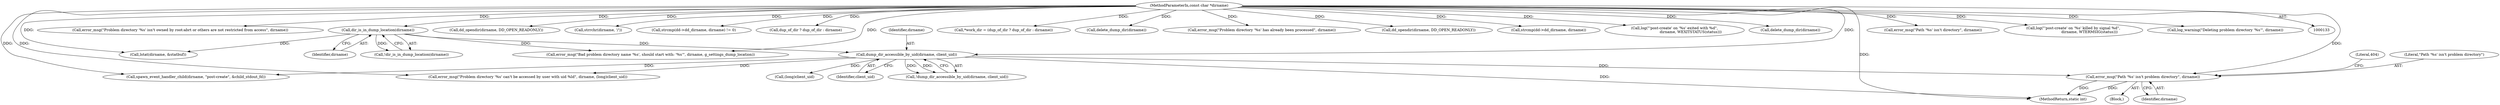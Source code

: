 digraph "0_abrt_8939398b82006ba1fec4ed491339fc075f43fc7c_0@pointer" {
"1000251" [label="(Call,error_msg(\"Path '%s' isn't problem directory\", dirname))"];
"1000242" [label="(Call,dump_dir_accessible_by_uid(dirname, client_uid))"];
"1000138" [label="(Call,dir_is_in_dump_location(dirname))"];
"1000134" [label="(MethodParameterIn,const char *dirname)"];
"1000244" [label="(Identifier,client_uid)"];
"1000211" [label="(Call,error_msg(\"Problem directory '%s' isn't owned by root:abrt or others are not restricted from access\", dirname))"];
"1000154" [label="(Call,lstat(dirname, &statbuf))"];
"1000219" [label="(Call,dd_opendir(dirname, DD_OPEN_READONLY))"];
"1000542" [label="(Call,strrchr(dirname, '/'))"];
"1000468" [label="(Call,strcmp(dd->dd_dirname, dirname) != 0)"];
"1000417" [label="(Call,dup_of_dir ? dup_of_dir : dirname)"];
"1000256" [label="(Call,error_msg(\"Problem directory '%s' can't be accessed by user with uid %ld\", dirname, (long)client_uid))"];
"1000251" [label="(Call,error_msg(\"Path '%s' isn't problem directory\", dirname))"];
"1000259" [label="(Call,(long)client_uid)"];
"1000141" [label="(Call,error_msg(\"Bad problem directory name '%s', should start with: '%s'\", dirname, g_settings_dump_location))"];
"1000243" [label="(Identifier,dirname)"];
"1000241" [label="(Call,!dump_dir_accessible_by_uid(dirname, client_uid))"];
"1000242" [label="(Call,dump_dir_accessible_by_uid(dirname, client_uid))"];
"1000255" [label="(Literal,404)"];
"1000138" [label="(Call,dir_is_in_dump_location(dirname))"];
"1000250" [label="(Block,)"];
"1000415" [label="(Call,*work_dir = (dup_of_dir ? dup_of_dir : dirname))"];
"1000582" [label="(Call,delete_dump_dir(dirname))"];
"1000234" [label="(Call,error_msg(\"Problem directory '%s' has already been processed\", dirname))"];
"1000139" [label="(Identifier,dirname)"];
"1000253" [label="(Identifier,dirname)"];
"1000137" [label="(Call,!dir_is_in_dump_location(dirname))"];
"1000479" [label="(Call,dd_opendir(dirname, DD_OPEN_READONLY))"];
"1000469" [label="(Call,strcmp(dd->dd_dirname, dirname))"];
"1000408" [label="(Call,log(\"'post-create' on '%s' exited with %d\",\n                            dirname, WEXITSTATUS(status)))"];
"1000551" [label="(Call,delete_dump_dir(dirname))"];
"1000593" [label="(MethodReturn,static int)"];
"1000268" [label="(Call,spawn_event_handler_child(dirname, \"post-create\", &child_stdout_fd))"];
"1000252" [label="(Literal,\"Path '%s' isn't problem directory\")"];
"1000165" [label="(Call,error_msg(\"Path '%s' isn't directory\", dirname))"];
"1000398" [label="(Call,log(\"'post-create' on '%s' killed by signal %d\",\n                            dirname, WTERMSIG(status)))"];
"1000579" [label="(Call,log_warning(\"Deleting problem directory '%s'\", dirname))"];
"1000134" [label="(MethodParameterIn,const char *dirname)"];
"1000251" -> "1000250"  [label="AST: "];
"1000251" -> "1000253"  [label="CFG: "];
"1000252" -> "1000251"  [label="AST: "];
"1000253" -> "1000251"  [label="AST: "];
"1000255" -> "1000251"  [label="CFG: "];
"1000251" -> "1000593"  [label="DDG: "];
"1000251" -> "1000593"  [label="DDG: "];
"1000242" -> "1000251"  [label="DDG: "];
"1000134" -> "1000251"  [label="DDG: "];
"1000242" -> "1000241"  [label="AST: "];
"1000242" -> "1000244"  [label="CFG: "];
"1000243" -> "1000242"  [label="AST: "];
"1000244" -> "1000242"  [label="AST: "];
"1000241" -> "1000242"  [label="CFG: "];
"1000242" -> "1000593"  [label="DDG: "];
"1000242" -> "1000241"  [label="DDG: "];
"1000242" -> "1000241"  [label="DDG: "];
"1000138" -> "1000242"  [label="DDG: "];
"1000134" -> "1000242"  [label="DDG: "];
"1000242" -> "1000256"  [label="DDG: "];
"1000242" -> "1000259"  [label="DDG: "];
"1000242" -> "1000268"  [label="DDG: "];
"1000138" -> "1000137"  [label="AST: "];
"1000138" -> "1000139"  [label="CFG: "];
"1000139" -> "1000138"  [label="AST: "];
"1000137" -> "1000138"  [label="CFG: "];
"1000138" -> "1000137"  [label="DDG: "];
"1000134" -> "1000138"  [label="DDG: "];
"1000138" -> "1000141"  [label="DDG: "];
"1000138" -> "1000154"  [label="DDG: "];
"1000134" -> "1000133"  [label="AST: "];
"1000134" -> "1000593"  [label="DDG: "];
"1000134" -> "1000141"  [label="DDG: "];
"1000134" -> "1000154"  [label="DDG: "];
"1000134" -> "1000165"  [label="DDG: "];
"1000134" -> "1000211"  [label="DDG: "];
"1000134" -> "1000219"  [label="DDG: "];
"1000134" -> "1000234"  [label="DDG: "];
"1000134" -> "1000256"  [label="DDG: "];
"1000134" -> "1000268"  [label="DDG: "];
"1000134" -> "1000398"  [label="DDG: "];
"1000134" -> "1000408"  [label="DDG: "];
"1000134" -> "1000415"  [label="DDG: "];
"1000134" -> "1000417"  [label="DDG: "];
"1000134" -> "1000468"  [label="DDG: "];
"1000134" -> "1000469"  [label="DDG: "];
"1000134" -> "1000479"  [label="DDG: "];
"1000134" -> "1000542"  [label="DDG: "];
"1000134" -> "1000551"  [label="DDG: "];
"1000134" -> "1000579"  [label="DDG: "];
"1000134" -> "1000582"  [label="DDG: "];
}
